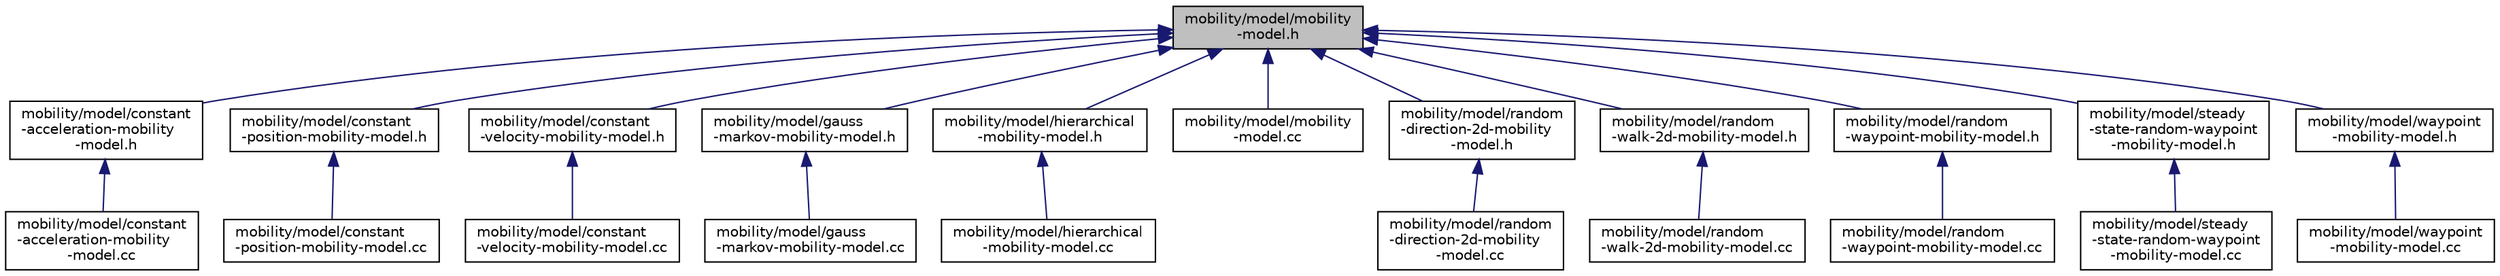 digraph "mobility/model/mobility-model.h"
{
  edge [fontname="Helvetica",fontsize="10",labelfontname="Helvetica",labelfontsize="10"];
  node [fontname="Helvetica",fontsize="10",shape=record];
  Node1 [label="mobility/model/mobility\l-model.h",height=0.2,width=0.4,color="black", fillcolor="grey75", style="filled", fontcolor="black"];
  Node1 -> Node2 [dir="back",color="midnightblue",fontsize="10",style="solid"];
  Node2 [label="mobility/model/constant\l-acceleration-mobility\l-model.h",height=0.2,width=0.4,color="black", fillcolor="white", style="filled",URL="$d0/dd5/constant-acceleration-mobility-model_8h.html"];
  Node2 -> Node3 [dir="back",color="midnightblue",fontsize="10",style="solid"];
  Node3 [label="mobility/model/constant\l-acceleration-mobility\l-model.cc",height=0.2,width=0.4,color="black", fillcolor="white", style="filled",URL="$d5/d6b/constant-acceleration-mobility-model_8cc.html"];
  Node1 -> Node4 [dir="back",color="midnightblue",fontsize="10",style="solid"];
  Node4 [label="mobility/model/constant\l-position-mobility-model.h",height=0.2,width=0.4,color="black", fillcolor="white", style="filled",URL="$d1/d70/constant-position-mobility-model_8h.html"];
  Node4 -> Node5 [dir="back",color="midnightblue",fontsize="10",style="solid"];
  Node5 [label="mobility/model/constant\l-position-mobility-model.cc",height=0.2,width=0.4,color="black", fillcolor="white", style="filled",URL="$d2/dad/constant-position-mobility-model_8cc.html"];
  Node1 -> Node6 [dir="back",color="midnightblue",fontsize="10",style="solid"];
  Node6 [label="mobility/model/constant\l-velocity-mobility-model.h",height=0.2,width=0.4,color="black", fillcolor="white", style="filled",URL="$df/dfd/constant-velocity-mobility-model_8h.html"];
  Node6 -> Node7 [dir="back",color="midnightblue",fontsize="10",style="solid"];
  Node7 [label="mobility/model/constant\l-velocity-mobility-model.cc",height=0.2,width=0.4,color="black", fillcolor="white", style="filled",URL="$d9/d41/constant-velocity-mobility-model_8cc.html"];
  Node1 -> Node8 [dir="back",color="midnightblue",fontsize="10",style="solid"];
  Node8 [label="mobility/model/gauss\l-markov-mobility-model.h",height=0.2,width=0.4,color="black", fillcolor="white", style="filled",URL="$d0/d13/gauss-markov-mobility-model_8h.html"];
  Node8 -> Node9 [dir="back",color="midnightblue",fontsize="10",style="solid"];
  Node9 [label="mobility/model/gauss\l-markov-mobility-model.cc",height=0.2,width=0.4,color="black", fillcolor="white", style="filled",URL="$d2/dfb/gauss-markov-mobility-model_8cc.html"];
  Node1 -> Node10 [dir="back",color="midnightblue",fontsize="10",style="solid"];
  Node10 [label="mobility/model/hierarchical\l-mobility-model.h",height=0.2,width=0.4,color="black", fillcolor="white", style="filled",URL="$d6/dfa/hierarchical-mobility-model_8h.html"];
  Node10 -> Node11 [dir="back",color="midnightblue",fontsize="10",style="solid"];
  Node11 [label="mobility/model/hierarchical\l-mobility-model.cc",height=0.2,width=0.4,color="black", fillcolor="white", style="filled",URL="$dd/d1b/hierarchical-mobility-model_8cc.html"];
  Node1 -> Node12 [dir="back",color="midnightblue",fontsize="10",style="solid"];
  Node12 [label="mobility/model/mobility\l-model.cc",height=0.2,width=0.4,color="black", fillcolor="white", style="filled",URL="$d5/d30/mobility-model_8cc.html"];
  Node1 -> Node13 [dir="back",color="midnightblue",fontsize="10",style="solid"];
  Node13 [label="mobility/model/random\l-direction-2d-mobility\l-model.h",height=0.2,width=0.4,color="black", fillcolor="white", style="filled",URL="$db/d82/random-direction-2d-mobility-model_8h.html"];
  Node13 -> Node14 [dir="back",color="midnightblue",fontsize="10",style="solid"];
  Node14 [label="mobility/model/random\l-direction-2d-mobility\l-model.cc",height=0.2,width=0.4,color="black", fillcolor="white", style="filled",URL="$da/d9f/random-direction-2d-mobility-model_8cc.html"];
  Node1 -> Node15 [dir="back",color="midnightblue",fontsize="10",style="solid"];
  Node15 [label="mobility/model/random\l-walk-2d-mobility-model.h",height=0.2,width=0.4,color="black", fillcolor="white", style="filled",URL="$d6/d4f/random-walk-2d-mobility-model_8h.html"];
  Node15 -> Node16 [dir="back",color="midnightblue",fontsize="10",style="solid"];
  Node16 [label="mobility/model/random\l-walk-2d-mobility-model.cc",height=0.2,width=0.4,color="black", fillcolor="white", style="filled",URL="$d4/d4d/random-walk-2d-mobility-model_8cc.html"];
  Node1 -> Node17 [dir="back",color="midnightblue",fontsize="10",style="solid"];
  Node17 [label="mobility/model/random\l-waypoint-mobility-model.h",height=0.2,width=0.4,color="black", fillcolor="white", style="filled",URL="$d9/d68/random-waypoint-mobility-model_8h.html"];
  Node17 -> Node18 [dir="back",color="midnightblue",fontsize="10",style="solid"];
  Node18 [label="mobility/model/random\l-waypoint-mobility-model.cc",height=0.2,width=0.4,color="black", fillcolor="white", style="filled",URL="$dc/db2/random-waypoint-mobility-model_8cc.html"];
  Node1 -> Node19 [dir="back",color="midnightblue",fontsize="10",style="solid"];
  Node19 [label="mobility/model/steady\l-state-random-waypoint\l-mobility-model.h",height=0.2,width=0.4,color="black", fillcolor="white", style="filled",URL="$d9/d57/steady-state-random-waypoint-mobility-model_8h.html"];
  Node19 -> Node20 [dir="back",color="midnightblue",fontsize="10",style="solid"];
  Node20 [label="mobility/model/steady\l-state-random-waypoint\l-mobility-model.cc",height=0.2,width=0.4,color="black", fillcolor="white", style="filled",URL="$d8/d7e/steady-state-random-waypoint-mobility-model_8cc.html"];
  Node1 -> Node21 [dir="back",color="midnightblue",fontsize="10",style="solid"];
  Node21 [label="mobility/model/waypoint\l-mobility-model.h",height=0.2,width=0.4,color="black", fillcolor="white", style="filled",URL="$db/d07/waypoint-mobility-model_8h.html"];
  Node21 -> Node22 [dir="back",color="midnightblue",fontsize="10",style="solid"];
  Node22 [label="mobility/model/waypoint\l-mobility-model.cc",height=0.2,width=0.4,color="black", fillcolor="white", style="filled",URL="$df/d34/waypoint-mobility-model_8cc.html"];
}
